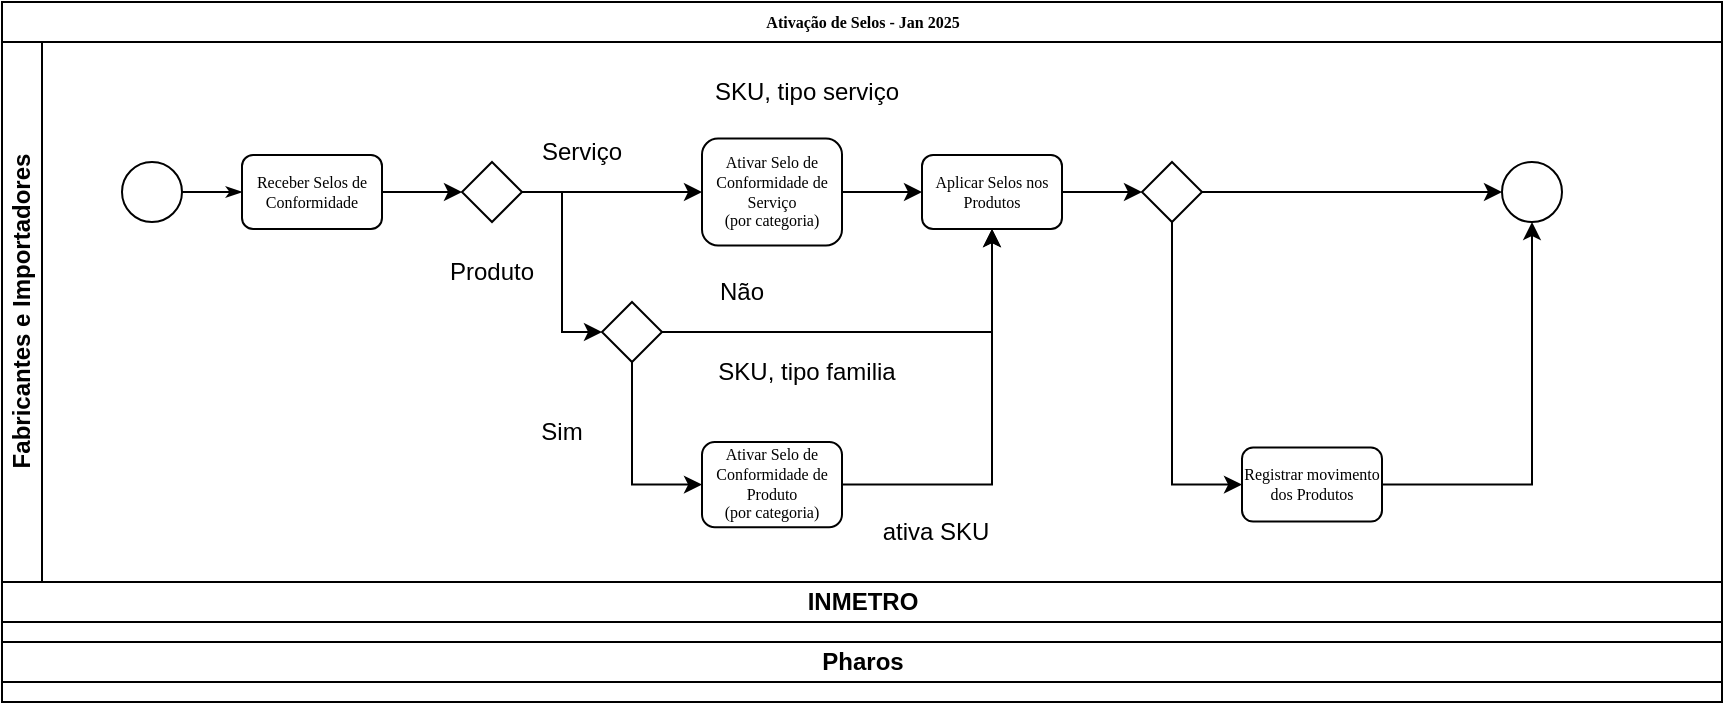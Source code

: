 <mxfile version="24.7.14">
  <diagram name="Page-1" id="c7488fd3-1785-93aa-aadb-54a6760d102a">
    <mxGraphModel dx="988" dy="545" grid="1" gridSize="10" guides="1" tooltips="1" connect="1" arrows="1" fold="1" page="1" pageScale="1" pageWidth="1100" pageHeight="850" background="none" math="0" shadow="0">
      <root>
        <mxCell id="0" />
        <mxCell id="1" parent="0" />
        <mxCell id="2b4e8129b02d487f-1" value="Ativação de Selos - Jan 2025" style="swimlane;html=1;childLayout=stackLayout;horizontal=1;startSize=20;horizontalStack=0;rounded=0;shadow=0;labelBackgroundColor=none;strokeWidth=1;fontFamily=Verdana;fontSize=8;align=center;" parent="1" vertex="1">
          <mxGeometry x="180" y="70" width="860" height="350" as="geometry" />
        </mxCell>
        <mxCell id="2b4e8129b02d487f-2" value="Fabricantes e Importadores" style="swimlane;html=1;startSize=20;horizontal=0;" parent="2b4e8129b02d487f-1" vertex="1">
          <mxGeometry y="20" width="860" height="270" as="geometry" />
        </mxCell>
        <mxCell id="2b4e8129b02d487f-18" style="edgeStyle=orthogonalEdgeStyle;rounded=0;html=1;labelBackgroundColor=none;startArrow=none;startFill=0;startSize=5;endArrow=classicThin;endFill=1;endSize=5;jettySize=auto;orthogonalLoop=1;strokeWidth=1;fontFamily=Verdana;fontSize=8" parent="2b4e8129b02d487f-2" source="2b4e8129b02d487f-5" target="2b4e8129b02d487f-6" edge="1">
          <mxGeometry relative="1" as="geometry" />
        </mxCell>
        <mxCell id="2b4e8129b02d487f-5" value="" style="ellipse;whiteSpace=wrap;html=1;rounded=0;shadow=0;labelBackgroundColor=none;strokeWidth=1;fontFamily=Verdana;fontSize=8;align=center;" parent="2b4e8129b02d487f-2" vertex="1">
          <mxGeometry x="60" y="60" width="30" height="30" as="geometry" />
        </mxCell>
        <mxCell id="TjJBPhh7IqeXCysBH1En-6" value="" style="edgeStyle=orthogonalEdgeStyle;rounded=0;orthogonalLoop=1;jettySize=auto;html=1;" parent="2b4e8129b02d487f-2" source="2b4e8129b02d487f-6" target="TjJBPhh7IqeXCysBH1En-5" edge="1">
          <mxGeometry relative="1" as="geometry" />
        </mxCell>
        <mxCell id="2b4e8129b02d487f-6" value="Receber Selos de Conformidade" style="rounded=1;whiteSpace=wrap;html=1;shadow=0;labelBackgroundColor=none;strokeWidth=1;fontFamily=Verdana;fontSize=8;align=center;" parent="2b4e8129b02d487f-2" vertex="1">
          <mxGeometry x="120" y="56.5" width="70" height="37" as="geometry" />
        </mxCell>
        <mxCell id="TjJBPhh7IqeXCysBH1En-10" value="" style="edgeStyle=orthogonalEdgeStyle;rounded=0;orthogonalLoop=1;jettySize=auto;html=1;entryX=0;entryY=0.5;entryDx=0;entryDy=0;entryPerimeter=0;" parent="2b4e8129b02d487f-2" source="TjJBPhh7IqeXCysBH1En-5" target="TjJBPhh7IqeXCysBH1En-8" edge="1">
          <mxGeometry relative="1" as="geometry">
            <mxPoint x="245" y="170.0" as="targetPoint" />
            <Array as="points">
              <mxPoint x="280" y="75" />
              <mxPoint x="280" y="145" />
            </Array>
          </mxGeometry>
        </mxCell>
        <mxCell id="TjJBPhh7IqeXCysBH1En-5" value="" style="strokeWidth=1;html=1;shape=mxgraph.flowchart.decision;whiteSpace=wrap;rounded=1;shadow=0;labelBackgroundColor=none;fontFamily=Verdana;fontSize=8;align=center;" parent="2b4e8129b02d487f-2" vertex="1">
          <mxGeometry x="230" y="60.0" width="30" height="30" as="geometry" />
        </mxCell>
        <mxCell id="TjJBPhh7IqeXCysBH1En-27" value="" style="edgeStyle=orthogonalEdgeStyle;rounded=0;orthogonalLoop=1;jettySize=auto;html=1;" parent="2b4e8129b02d487f-2" source="TjJBPhh7IqeXCysBH1En-7" target="TjJBPhh7IqeXCysBH1En-26" edge="1">
          <mxGeometry relative="1" as="geometry" />
        </mxCell>
        <mxCell id="TjJBPhh7IqeXCysBH1En-7" value="Aplicar Selos nos Produtos" style="rounded=1;whiteSpace=wrap;html=1;shadow=0;labelBackgroundColor=none;strokeWidth=1;fontFamily=Verdana;fontSize=8;align=center;" parent="2b4e8129b02d487f-2" vertex="1">
          <mxGeometry x="460" y="56.5" width="70" height="37" as="geometry" />
        </mxCell>
        <mxCell id="TjJBPhh7IqeXCysBH1En-20" value="" style="edgeStyle=orthogonalEdgeStyle;rounded=0;orthogonalLoop=1;jettySize=auto;html=1;entryX=0.5;entryY=1;entryDx=0;entryDy=0;" parent="2b4e8129b02d487f-2" source="TjJBPhh7IqeXCysBH1En-8" target="TjJBPhh7IqeXCysBH1En-7" edge="1">
          <mxGeometry relative="1" as="geometry" />
        </mxCell>
        <mxCell id="TjJBPhh7IqeXCysBH1En-22" value="" style="edgeStyle=orthogonalEdgeStyle;rounded=0;orthogonalLoop=1;jettySize=auto;html=1;entryX=0;entryY=0.5;entryDx=0;entryDy=0;exitX=0.5;exitY=1;exitDx=0;exitDy=0;exitPerimeter=0;" parent="2b4e8129b02d487f-2" source="TjJBPhh7IqeXCysBH1En-8" target="TjJBPhh7IqeXCysBH1En-16" edge="1">
          <mxGeometry relative="1" as="geometry">
            <mxPoint x="345" y="240.0" as="targetPoint" />
          </mxGeometry>
        </mxCell>
        <mxCell id="TjJBPhh7IqeXCysBH1En-8" value="" style="strokeWidth=1;html=1;shape=mxgraph.flowchart.decision;whiteSpace=wrap;rounded=1;shadow=0;labelBackgroundColor=none;fontFamily=Verdana;fontSize=8;align=center;" parent="2b4e8129b02d487f-2" vertex="1">
          <mxGeometry x="300" y="130.0" width="30" height="30" as="geometry" />
        </mxCell>
        <mxCell id="TjJBPhh7IqeXCysBH1En-14" value="" style="edgeStyle=orthogonalEdgeStyle;rounded=0;orthogonalLoop=1;jettySize=auto;html=1;entryX=0;entryY=0.5;entryDx=0;entryDy=0;" parent="2b4e8129b02d487f-2" source="TjJBPhh7IqeXCysBH1En-5" target="TjJBPhh7IqeXCysBH1En-18" edge="1">
          <mxGeometry relative="1" as="geometry">
            <mxPoint x="440" y="165" as="sourcePoint" />
            <mxPoint x="330" y="75.0" as="targetPoint" />
          </mxGeometry>
        </mxCell>
        <mxCell id="TjJBPhh7IqeXCysBH1En-24" value="" style="edgeStyle=orthogonalEdgeStyle;rounded=0;orthogonalLoop=1;jettySize=auto;html=1;entryX=0.5;entryY=1;entryDx=0;entryDy=0;" parent="2b4e8129b02d487f-2" source="TjJBPhh7IqeXCysBH1En-16" target="TjJBPhh7IqeXCysBH1En-7" edge="1">
          <mxGeometry relative="1" as="geometry">
            <mxPoint x="495" y="205.88" as="targetPoint" />
          </mxGeometry>
        </mxCell>
        <mxCell id="TjJBPhh7IqeXCysBH1En-16" value="Ativar Selo de Conformidade de Produto&lt;div&gt;(por categoria)&lt;/div&gt;" style="rounded=1;whiteSpace=wrap;html=1;shadow=0;labelBackgroundColor=none;strokeWidth=1;fontFamily=Verdana;fontSize=8;align=center;" parent="2b4e8129b02d487f-2" vertex="1">
          <mxGeometry x="350" y="200" width="70" height="42.62" as="geometry" />
        </mxCell>
        <mxCell id="TjJBPhh7IqeXCysBH1En-19" value="" style="edgeStyle=orthogonalEdgeStyle;rounded=0;orthogonalLoop=1;jettySize=auto;html=1;" parent="2b4e8129b02d487f-2" source="TjJBPhh7IqeXCysBH1En-18" target="TjJBPhh7IqeXCysBH1En-7" edge="1">
          <mxGeometry relative="1" as="geometry" />
        </mxCell>
        <mxCell id="TjJBPhh7IqeXCysBH1En-18" value="Ativar Selo de Conformidade de Serviço&lt;div&gt;(por categoria)&lt;/div&gt;" style="rounded=1;whiteSpace=wrap;html=1;shadow=0;labelBackgroundColor=none;strokeWidth=1;fontFamily=Verdana;fontSize=8;align=center;" parent="2b4e8129b02d487f-2" vertex="1">
          <mxGeometry x="350" y="48.25" width="70" height="53.5" as="geometry" />
        </mxCell>
        <mxCell id="TjJBPhh7IqeXCysBH1En-33" value="" style="edgeStyle=orthogonalEdgeStyle;rounded=0;orthogonalLoop=1;jettySize=auto;html=1;entryX=0.5;entryY=1;entryDx=0;entryDy=0;" parent="2b4e8129b02d487f-2" source="TjJBPhh7IqeXCysBH1En-25" target="TjJBPhh7IqeXCysBH1En-30" edge="1">
          <mxGeometry relative="1" as="geometry">
            <mxPoint x="765" y="205.88" as="targetPoint" />
          </mxGeometry>
        </mxCell>
        <mxCell id="TjJBPhh7IqeXCysBH1En-25" value="Registrar movimento dos Produtos" style="rounded=1;whiteSpace=wrap;html=1;shadow=0;labelBackgroundColor=none;strokeWidth=1;fontFamily=Verdana;fontSize=8;align=center;" parent="2b4e8129b02d487f-2" vertex="1">
          <mxGeometry x="620" y="202.81" width="70" height="37" as="geometry" />
        </mxCell>
        <mxCell id="TjJBPhh7IqeXCysBH1En-29" value="" style="edgeStyle=orthogonalEdgeStyle;rounded=0;orthogonalLoop=1;jettySize=auto;html=1;entryX=0;entryY=0.5;entryDx=0;entryDy=0;" parent="2b4e8129b02d487f-2" source="TjJBPhh7IqeXCysBH1En-26" target="TjJBPhh7IqeXCysBH1En-30" edge="1">
          <mxGeometry relative="1" as="geometry">
            <mxPoint x="655" y="75" as="targetPoint" />
          </mxGeometry>
        </mxCell>
        <mxCell id="TjJBPhh7IqeXCysBH1En-31" value="" style="edgeStyle=orthogonalEdgeStyle;rounded=0;orthogonalLoop=1;jettySize=auto;html=1;exitX=0.5;exitY=1;exitDx=0;exitDy=0;exitPerimeter=0;entryX=0;entryY=0.5;entryDx=0;entryDy=0;" parent="2b4e8129b02d487f-2" source="TjJBPhh7IqeXCysBH1En-26" target="TjJBPhh7IqeXCysBH1En-25" edge="1">
          <mxGeometry relative="1" as="geometry" />
        </mxCell>
        <mxCell id="TjJBPhh7IqeXCysBH1En-26" value="" style="strokeWidth=1;html=1;shape=mxgraph.flowchart.decision;whiteSpace=wrap;rounded=1;shadow=0;labelBackgroundColor=none;fontFamily=Verdana;fontSize=8;align=center;" parent="2b4e8129b02d487f-2" vertex="1">
          <mxGeometry x="570" y="60" width="30" height="30" as="geometry" />
        </mxCell>
        <mxCell id="TjJBPhh7IqeXCysBH1En-30" value="" style="ellipse;whiteSpace=wrap;html=1;rounded=0;shadow=0;labelBackgroundColor=none;strokeWidth=1;fontFamily=Verdana;fontSize=8;align=center;" parent="2b4e8129b02d487f-2" vertex="1">
          <mxGeometry x="750" y="60" width="30" height="30" as="geometry" />
        </mxCell>
        <mxCell id="UZv3Vb-UR4CIhAYLGmYC-1" value="Serviço" style="text;html=1;align=center;verticalAlign=middle;whiteSpace=wrap;rounded=0;" vertex="1" parent="2b4e8129b02d487f-2">
          <mxGeometry x="260" y="40" width="60" height="30" as="geometry" />
        </mxCell>
        <mxCell id="UZv3Vb-UR4CIhAYLGmYC-2" value="Produto" style="text;html=1;align=center;verticalAlign=middle;whiteSpace=wrap;rounded=0;" vertex="1" parent="2b4e8129b02d487f-2">
          <mxGeometry x="215" y="100" width="60" height="30" as="geometry" />
        </mxCell>
        <mxCell id="UZv3Vb-UR4CIhAYLGmYC-3" value="Não" style="text;html=1;align=center;verticalAlign=middle;whiteSpace=wrap;rounded=0;" vertex="1" parent="2b4e8129b02d487f-2">
          <mxGeometry x="340" y="110" width="60" height="30" as="geometry" />
        </mxCell>
        <mxCell id="UZv3Vb-UR4CIhAYLGmYC-4" value="Sim" style="text;html=1;align=center;verticalAlign=middle;whiteSpace=wrap;rounded=0;" vertex="1" parent="2b4e8129b02d487f-2">
          <mxGeometry x="250" y="180" width="60" height="30" as="geometry" />
        </mxCell>
        <mxCell id="UZv3Vb-UR4CIhAYLGmYC-5" value="SKU, tipo familia" style="text;html=1;align=center;verticalAlign=middle;whiteSpace=wrap;rounded=0;" vertex="1" parent="2b4e8129b02d487f-2">
          <mxGeometry x="340" y="150" width="125" height="30" as="geometry" />
        </mxCell>
        <mxCell id="UZv3Vb-UR4CIhAYLGmYC-6" value="ativa SKU" style="text;html=1;align=center;verticalAlign=middle;whiteSpace=wrap;rounded=0;" vertex="1" parent="2b4e8129b02d487f-2">
          <mxGeometry x="432.5" y="230" width="67.5" height="30" as="geometry" />
        </mxCell>
        <mxCell id="UZv3Vb-UR4CIhAYLGmYC-7" value="SKU, tipo serviço" style="text;html=1;align=center;verticalAlign=middle;whiteSpace=wrap;rounded=0;" vertex="1" parent="2b4e8129b02d487f-2">
          <mxGeometry x="340" y="10" width="125" height="30" as="geometry" />
        </mxCell>
        <mxCell id="2b4e8129b02d487f-3" value="INMETRO" style="swimlane;html=1;startSize=20;horizontal=0;" parent="2b4e8129b02d487f-1" vertex="1" collapsed="1">
          <mxGeometry y="290" width="860" height="30" as="geometry">
            <mxRectangle y="290" width="860" height="150" as="alternateBounds" />
          </mxGeometry>
        </mxCell>
        <mxCell id="2b4e8129b02d487f-4" value="Pharos" style="swimlane;html=1;startSize=20;horizontal=0;" parent="2b4e8129b02d487f-1" vertex="1" collapsed="1">
          <mxGeometry y="320" width="860" height="30" as="geometry">
            <mxRectangle y="440" width="860" height="150" as="alternateBounds" />
          </mxGeometry>
        </mxCell>
      </root>
    </mxGraphModel>
  </diagram>
</mxfile>

